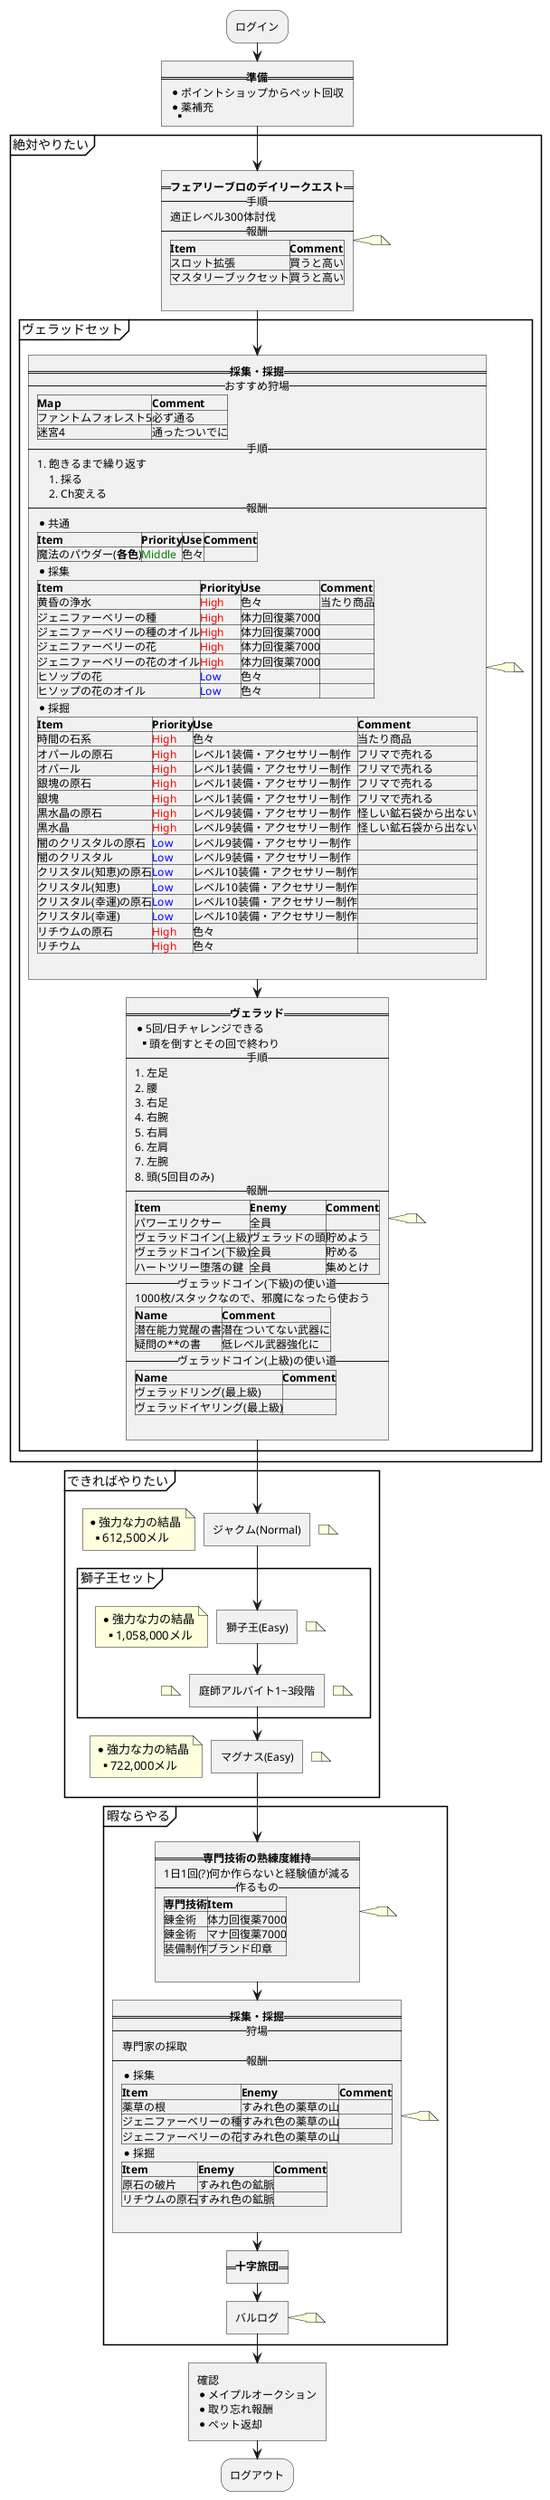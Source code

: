 @startuml MapleStory
:ログイン;
:==**準備**==
* ポイントショップからペット回収
* 薬補充
** ]
partition 絶対やりたい {
    :==**フェアリーブロのデイリークエスト**==
    --手順--
    適正レベル300体討伐
    --報酬--
    |=Item|=Comment|
    |スロット拡張|買うと高い|
    |マスタリーブックセット|買うと高い|
    ]
    note right
    end note

    partition ヴェラッドセット {
        :==**採集・採掘**==
        --おすすめ狩場--
        |=Map|=Comment|
        |ファントムフォレスト5|必ず通る|
        |迷宮4|通ったついでに|
        --手順--
        # 飽きるまで繰り返す
        ## 採る
        ## Ch変える
        --報酬--
        * 共通
        |=Item|=Priority|=Use|=Comment|
        |魔法のパウダー(**各色**)|<Color:Green>Middle</Color>|色々||
        * 採集
        |=Item|=Priority|=Use|=Comment|
        |黄昏の浄水|<Color:Red>High</Color>|色々|当たり商品|
        |ジェニファーベリーの種|<Color:Red>High</Color>|体力回復薬7000||
        |ジェニファーベリーの種のオイル|<Color:Red>High</Color>|体力回復薬7000||
        |ジェニファーベリーの花|<Color:Red>High</Color>|体力回復薬7000||
        |ジェニファーベリーの花のオイル|<Color:Red>High</Color>|体力回復薬7000||
        |ヒソップの花|<Color:Blue>Low</Color>|色々||
        |ヒソップの花のオイル|<Color:Blue>Low</Color>|色々||
        * 採掘
        |=Item|=Priority|=Use|=Comment|
        |時間の石系|<Color:Red>High</Color>|色々|当たり商品|
        |オパールの原石|<Color:Red>High</Color>|レベル1装備・アクセサリー制作|フリマで売れる|
        |オパール|<Color:Red>High</Color>|レベル1装備・アクセサリー制作|フリマで売れる|
        |銀塊の原石|<Color:Red>High</Color>|レベル1装備・アクセサリー制作|フリマで売れる|
        |銀塊|<Color:Red>High</Color>|レベル1装備・アクセサリー制作|フリマで売れる|
        |黒水晶の原石|<Color:Red>High</Color>|レベル9装備・アクセサリー制作|怪しい鉱石袋から出ない|
        |黒水晶|<Color:Red>High</Color>|レベル9装備・アクセサリー制作|怪しい鉱石袋から出ない|
        |闇のクリスタルの原石|<Color:Blue>Low</Color>|レベル9装備・アクセサリー制作||
        |闇のクリスタル|<Color:Blue>Low</Color>|レベル9装備・アクセサリー制作||
        |クリスタル(知恵)の原石|<Color:Blue>Low</Color>|レベル10装備・アクセサリー制作||
        |クリスタル(知恵)|<Color:Blue>Low</Color>|レベル10装備・アクセサリー制作||
        |クリスタル(幸運)の原石|<Color:Blue>Low</Color>|レベル10装備・アクセサリー制作||
        |クリスタル(幸運)|<Color:Blue>Low</Color>|レベル10装備・アクセサリー制作||
        |リチウムの原石|<Color:Red>High</Color>|色々||
        |リチウム|<Color:Red>High</Color>|色々||
        ]
        note right
        end note
    
        :==**ヴェラッド**==
        * 5回/日チャレンジできる
        ** 頭を倒すとその回で終わり
        --手順--
        # 左足
        # 腰
        # 右足
        # 右腕
        # 右肩
        # 左肩
        # 左腕
        # 頭(5回目のみ)
        --報酬--
        |=Item|=Enemy|=Comment|
        |パワーエリクサー|全員||
        |ヴェラッドコイン(上級)|ヴェラッドの頭|貯めよう|
        |ヴェラッドコイン(下級)|全員|貯める|
        |ハートツリー堕落の鍵|全員|集めとけ|
        --ヴェラッドコイン(下級)の使い道--
        1000枚/スタックなので、邪魔になったら使おう
        |=Name|=Comment|
        |潜在能力覚醒の書|潜在ついてない武器に|
        |疑問の**の書|低レベル武器強化に|
        --ヴェラッドコイン(上級)の使い道--
        |=Name|=Comment|
        |ヴェラッドリング(最上級)||
        |ヴェラッドイヤリング(最上級)||
        ]
        note right
        end note
    }

}

partition できればやりたい {
    :ジャクム(Normal)]
    note left
        * 強力な力の結晶
        ** 612,500メル
    end note
    note right
    end note

    partition 獅子王セット {
        :獅子王(Easy)]
        note left
            * 強力な力の結晶
            ** 1,058,000メル
        end note
        note right
        end note

        :庭師アルバイト1~3段階]
        note left
        end note
        note right
        end note
    }

    :マグナス(Easy)]
    note left
        * 強力な力の結晶
        ** 722,000メル
    end note
    note right
    end note
}

partition 暇ならやる {
    :==**専門技術の熟練度維持**==
    1日1回(?)何か作らないと経験値が減る
    --作るもの--
    |=専門技術|=Item|
    |錬金術|体力回復薬7000|
    |錬金術|マナ回復薬7000|
    |装備制作|ブランド印章|
    ]
    note right
    end note

    :==**採集・採掘**==
    --狩場--
    専門家の採取
    --報酬--
    * 採集
    |=Item|=Enemy|=Comment|
    |薬草の根|すみれ色の薬草の山||
    |ジェニファーベリーの種|すみれ色の薬草の山||
    |ジェニファーベリーの花|すみれ色の薬草の山||
    * 採掘
    |=Item|=Enemy|=Comment|
    |原石の破片|すみれ色の鉱脈||
    |リチウムの原石|すみれ色の鉱脈||
    ]
    note right
    end note
    :==**十字旅団**==]

    :バルログ]
    note right
    end note

}
:確認
* メイプルオークション
* 取り忘れ報酬
* ペット返却]

:ログアウト;
@enduml